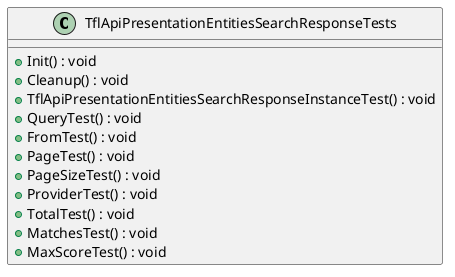 @startuml
class TflApiPresentationEntitiesSearchResponseTests {
    + Init() : void
    + Cleanup() : void
    + TflApiPresentationEntitiesSearchResponseInstanceTest() : void
    + QueryTest() : void
    + FromTest() : void
    + PageTest() : void
    + PageSizeTest() : void
    + ProviderTest() : void
    + TotalTest() : void
    + MatchesTest() : void
    + MaxScoreTest() : void
}
@enduml

